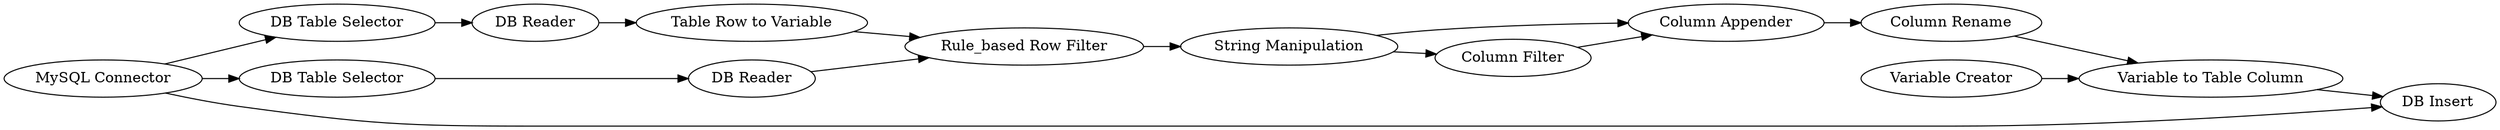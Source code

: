 digraph {
	42 -> 44
	130 -> 133
	131 -> 130
	38 -> 43
	71 -> 36
	44 -> 69
	134 -> 38
	43 -> 42
	39 -> 134
	133 -> 134
	69 -> 40
	38 -> 42
	36 -> 39
	52 -> 69
	71 -> 40
	71 -> 131
	133 [label="Table Row to Variable"]
	43 [label="Column Filter"]
	44 [label="Column Rename"]
	42 [label="Column Appender"]
	69 [label="Variable to Table Column"]
	36 [label="DB Table Selector"]
	71 [label="MySQL Connector"]
	52 [label="Variable Creator"]
	131 [label="DB Table Selector"]
	130 [label="DB Reader"]
	40 [label="DB Insert"]
	39 [label="DB Reader"]
	134 [label="Rule_based Row Filter"]
	38 [label="String Manipulation"]
	rankdir=LR
}
